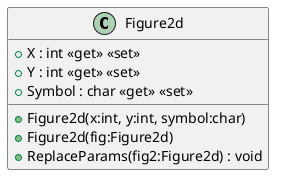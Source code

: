 @startuml
class Figure2d {
    + Figure2d(x:int, y:int, symbol:char)
    + Figure2d(fig:Figure2d)
    + X : int <<get>> <<set>>
    + Y : int <<get>> <<set>>
    + Symbol : char <<get>> <<set>>
    + ReplaceParams(fig2:Figure2d) : void
}
@enduml
